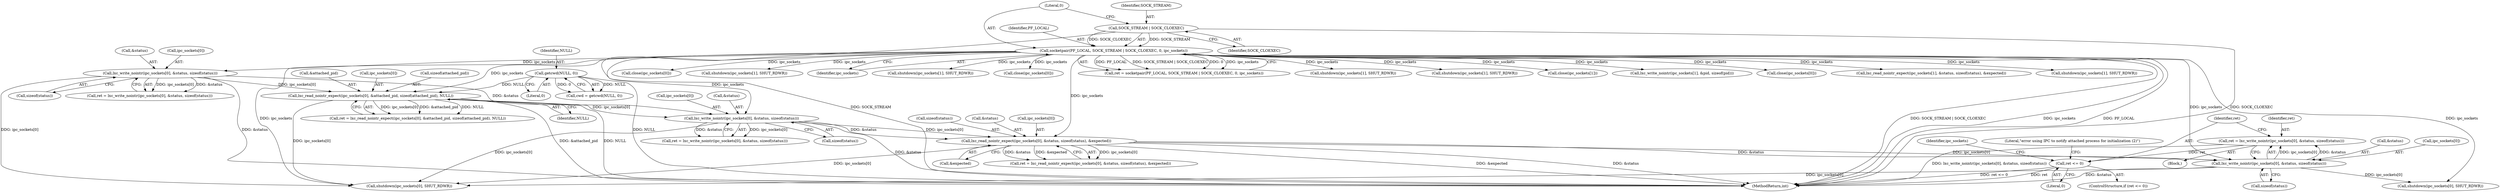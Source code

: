 digraph "0_lxc_5c3fcae78b63ac9dd56e36075903921bd9461f9e_0@API" {
"1000442" [label="(Call,ret = lxc_write_nointr(ipc_sockets[0], &status, sizeof(status)))"];
"1000444" [label="(Call,lxc_write_nointr(ipc_sockets[0], &status, sizeof(status)))"];
"1000257" [label="(Call,socketpair(PF_LOCAL, SOCK_STREAM | SOCK_CLOEXEC, 0, ipc_sockets))"];
"1000259" [label="(Call,SOCK_STREAM | SOCK_CLOEXEC)"];
"1000417" [label="(Call,lxc_read_nointr_expect(ipc_sockets[0], &status, sizeof(status), &expected))"];
"1000396" [label="(Call,lxc_write_nointr(ipc_sockets[0], &status, sizeof(status)))"];
"1000345" [label="(Call,lxc_read_nointr_expect(ipc_sockets[0], &attached_pid, sizeof(attached_pid), NULL))"];
"1000327" [label="(Call,lxc_write_nointr(ipc_sockets[0], &status, sizeof(status)))"];
"1000220" [label="(Call,getcwd(NULL, 0))"];
"1000453" [label="(Call,ret <= 0)"];
"1000498" [label="(Call,close(ipc_sockets[0]))"];
"1000442" [label="(Call,ret = lxc_write_nointr(ipc_sockets[0], &status, sizeof(status)))"];
"1000349" [label="(Call,&attached_pid)"];
"1000452" [label="(ControlStructure,if (ret <= 0))"];
"1000258" [label="(Identifier,PF_LOCAL)"];
"1000423" [label="(Call,sizeof(status))"];
"1000222" [label="(Literal,0)"];
"1000448" [label="(Call,&status)"];
"1000444" [label="(Call,lxc_write_nointr(ipc_sockets[0], &status, sizeof(status)))"];
"1000458" [label="(Literal,\"error using IPC to notify attached process for initialization (2)\")"];
"1000622" [label="(Call,shutdown(ipc_sockets[1], SHUT_RDWR))"];
"1000263" [label="(Identifier,ipc_sockets)"];
"1000331" [label="(Call,&status)"];
"1000550" [label="(Call,shutdown(ipc_sockets[1], SHUT_RDWR))"];
"1000415" [label="(Call,ret = lxc_read_nointr_expect(ipc_sockets[0], &status, sizeof(status), &expected))"];
"1000421" [label="(Call,&status)"];
"1000400" [label="(Call,&status)"];
"1000483" [label="(Call,close(ipc_sockets[0]))"];
"1000658" [label="(MethodReturn,int)"];
"1000255" [label="(Call,ret = socketpair(PF_LOCAL, SOCK_STREAM | SOCK_CLOEXEC, 0, ipc_sockets))"];
"1000572" [label="(Call,shutdown(ipc_sockets[1], SHUT_RDWR))"];
"1000353" [label="(Identifier,NULL)"];
"1000425" [label="(Call,&expected)"];
"1000333" [label="(Call,sizeof(status))"];
"1000262" [label="(Literal,0)"];
"1000648" [label="(Call,shutdown(ipc_sockets[1], SHUT_RDWR))"];
"1000454" [label="(Identifier,ret)"];
"1000346" [label="(Call,ipc_sockets[0])"];
"1000443" [label="(Identifier,ret)"];
"1000345" [label="(Call,lxc_read_nointr_expect(ipc_sockets[0], &attached_pid, sizeof(attached_pid), NULL))"];
"1000218" [label="(Call,cwd = getcwd(NULL, 0))"];
"1000450" [label="(Call,sizeof(status))"];
"1000261" [label="(Identifier,SOCK_CLOEXEC)"];
"1000343" [label="(Call,ret = lxc_read_nointr_expect(ipc_sockets[0], &attached_pid, sizeof(attached_pid), NULL))"];
"1000221" [label="(Identifier,NULL)"];
"1000445" [label="(Call,ipc_sockets[0])"];
"1000478" [label="(Call,shutdown(ipc_sockets[0], SHUT_RDWR))"];
"1000327" [label="(Call,lxc_write_nointr(ipc_sockets[0], &status, sizeof(status)))"];
"1000302" [label="(Call,close(ipc_sockets[1]))"];
"1000257" [label="(Call,socketpair(PF_LOCAL, SOCK_STREAM | SOCK_CLOEXEC, 0, ipc_sockets))"];
"1000632" [label="(Call,lxc_write_nointr(ipc_sockets[1], &pid, sizeof(pid)))"];
"1000397" [label="(Call,ipc_sockets[0])"];
"1000465" [label="(Call,close(ipc_sockets[0]))"];
"1000418" [label="(Call,ipc_sockets[0])"];
"1000462" [label="(Identifier,ipc_sockets)"];
"1000328" [label="(Call,ipc_sockets[0])"];
"1000511" [label="(Call,lxc_read_nointr_expect(ipc_sockets[1], &status, sizeof(status), &expected))"];
"1000528" [label="(Call,shutdown(ipc_sockets[1], SHUT_RDWR))"];
"1000396" [label="(Call,lxc_write_nointr(ipc_sockets[0], &status, sizeof(status)))"];
"1000460" [label="(Call,shutdown(ipc_sockets[0], SHUT_RDWR))"];
"1000259" [label="(Call,SOCK_STREAM | SOCK_CLOEXEC)"];
"1000325" [label="(Call,ret = lxc_write_nointr(ipc_sockets[0], &status, sizeof(status)))"];
"1000417" [label="(Call,lxc_read_nointr_expect(ipc_sockets[0], &status, sizeof(status), &expected))"];
"1000394" [label="(Call,ret = lxc_write_nointr(ipc_sockets[0], &status, sizeof(status)))"];
"1000455" [label="(Literal,0)"];
"1000453" [label="(Call,ret <= 0)"];
"1000297" [label="(Block,)"];
"1000220" [label="(Call,getcwd(NULL, 0))"];
"1000260" [label="(Identifier,SOCK_STREAM)"];
"1000402" [label="(Call,sizeof(status))"];
"1000351" [label="(Call,sizeof(attached_pid))"];
"1000442" -> "1000297"  [label="AST: "];
"1000442" -> "1000444"  [label="CFG: "];
"1000443" -> "1000442"  [label="AST: "];
"1000444" -> "1000442"  [label="AST: "];
"1000454" -> "1000442"  [label="CFG: "];
"1000442" -> "1000658"  [label="DDG: lxc_write_nointr(ipc_sockets[0], &status, sizeof(status))"];
"1000444" -> "1000442"  [label="DDG: ipc_sockets[0]"];
"1000444" -> "1000442"  [label="DDG: &status"];
"1000442" -> "1000453"  [label="DDG: ret"];
"1000444" -> "1000450"  [label="CFG: "];
"1000445" -> "1000444"  [label="AST: "];
"1000448" -> "1000444"  [label="AST: "];
"1000450" -> "1000444"  [label="AST: "];
"1000444" -> "1000658"  [label="DDG: &status"];
"1000257" -> "1000444"  [label="DDG: ipc_sockets"];
"1000417" -> "1000444"  [label="DDG: ipc_sockets[0]"];
"1000417" -> "1000444"  [label="DDG: &status"];
"1000444" -> "1000460"  [label="DDG: ipc_sockets[0]"];
"1000444" -> "1000478"  [label="DDG: ipc_sockets[0]"];
"1000257" -> "1000255"  [label="AST: "];
"1000257" -> "1000263"  [label="CFG: "];
"1000258" -> "1000257"  [label="AST: "];
"1000259" -> "1000257"  [label="AST: "];
"1000262" -> "1000257"  [label="AST: "];
"1000263" -> "1000257"  [label="AST: "];
"1000255" -> "1000257"  [label="CFG: "];
"1000257" -> "1000658"  [label="DDG: SOCK_STREAM | SOCK_CLOEXEC"];
"1000257" -> "1000658"  [label="DDG: ipc_sockets"];
"1000257" -> "1000658"  [label="DDG: PF_LOCAL"];
"1000257" -> "1000255"  [label="DDG: PF_LOCAL"];
"1000257" -> "1000255"  [label="DDG: SOCK_STREAM | SOCK_CLOEXEC"];
"1000257" -> "1000255"  [label="DDG: 0"];
"1000257" -> "1000255"  [label="DDG: ipc_sockets"];
"1000259" -> "1000257"  [label="DDG: SOCK_STREAM"];
"1000259" -> "1000257"  [label="DDG: SOCK_CLOEXEC"];
"1000257" -> "1000302"  [label="DDG: ipc_sockets"];
"1000257" -> "1000327"  [label="DDG: ipc_sockets"];
"1000257" -> "1000345"  [label="DDG: ipc_sockets"];
"1000257" -> "1000396"  [label="DDG: ipc_sockets"];
"1000257" -> "1000417"  [label="DDG: ipc_sockets"];
"1000257" -> "1000460"  [label="DDG: ipc_sockets"];
"1000257" -> "1000465"  [label="DDG: ipc_sockets"];
"1000257" -> "1000478"  [label="DDG: ipc_sockets"];
"1000257" -> "1000483"  [label="DDG: ipc_sockets"];
"1000257" -> "1000498"  [label="DDG: ipc_sockets"];
"1000257" -> "1000511"  [label="DDG: ipc_sockets"];
"1000257" -> "1000528"  [label="DDG: ipc_sockets"];
"1000257" -> "1000550"  [label="DDG: ipc_sockets"];
"1000257" -> "1000572"  [label="DDG: ipc_sockets"];
"1000257" -> "1000622"  [label="DDG: ipc_sockets"];
"1000257" -> "1000632"  [label="DDG: ipc_sockets"];
"1000257" -> "1000648"  [label="DDG: ipc_sockets"];
"1000259" -> "1000261"  [label="CFG: "];
"1000260" -> "1000259"  [label="AST: "];
"1000261" -> "1000259"  [label="AST: "];
"1000262" -> "1000259"  [label="CFG: "];
"1000259" -> "1000658"  [label="DDG: SOCK_STREAM"];
"1000259" -> "1000658"  [label="DDG: SOCK_CLOEXEC"];
"1000417" -> "1000415"  [label="AST: "];
"1000417" -> "1000425"  [label="CFG: "];
"1000418" -> "1000417"  [label="AST: "];
"1000421" -> "1000417"  [label="AST: "];
"1000423" -> "1000417"  [label="AST: "];
"1000425" -> "1000417"  [label="AST: "];
"1000415" -> "1000417"  [label="CFG: "];
"1000417" -> "1000658"  [label="DDG: &expected"];
"1000417" -> "1000658"  [label="DDG: &status"];
"1000417" -> "1000415"  [label="DDG: ipc_sockets[0]"];
"1000417" -> "1000415"  [label="DDG: &status"];
"1000417" -> "1000415"  [label="DDG: &expected"];
"1000396" -> "1000417"  [label="DDG: ipc_sockets[0]"];
"1000396" -> "1000417"  [label="DDG: &status"];
"1000417" -> "1000478"  [label="DDG: ipc_sockets[0]"];
"1000396" -> "1000394"  [label="AST: "];
"1000396" -> "1000402"  [label="CFG: "];
"1000397" -> "1000396"  [label="AST: "];
"1000400" -> "1000396"  [label="AST: "];
"1000402" -> "1000396"  [label="AST: "];
"1000394" -> "1000396"  [label="CFG: "];
"1000396" -> "1000658"  [label="DDG: &status"];
"1000396" -> "1000394"  [label="DDG: ipc_sockets[0]"];
"1000396" -> "1000394"  [label="DDG: &status"];
"1000345" -> "1000396"  [label="DDG: ipc_sockets[0]"];
"1000327" -> "1000396"  [label="DDG: &status"];
"1000396" -> "1000478"  [label="DDG: ipc_sockets[0]"];
"1000345" -> "1000343"  [label="AST: "];
"1000345" -> "1000353"  [label="CFG: "];
"1000346" -> "1000345"  [label="AST: "];
"1000349" -> "1000345"  [label="AST: "];
"1000351" -> "1000345"  [label="AST: "];
"1000353" -> "1000345"  [label="AST: "];
"1000343" -> "1000345"  [label="CFG: "];
"1000345" -> "1000658"  [label="DDG: &attached_pid"];
"1000345" -> "1000658"  [label="DDG: NULL"];
"1000345" -> "1000343"  [label="DDG: ipc_sockets[0]"];
"1000345" -> "1000343"  [label="DDG: &attached_pid"];
"1000345" -> "1000343"  [label="DDG: NULL"];
"1000327" -> "1000345"  [label="DDG: ipc_sockets[0]"];
"1000220" -> "1000345"  [label="DDG: NULL"];
"1000345" -> "1000478"  [label="DDG: ipc_sockets[0]"];
"1000327" -> "1000325"  [label="AST: "];
"1000327" -> "1000333"  [label="CFG: "];
"1000328" -> "1000327"  [label="AST: "];
"1000331" -> "1000327"  [label="AST: "];
"1000333" -> "1000327"  [label="AST: "];
"1000325" -> "1000327"  [label="CFG: "];
"1000327" -> "1000658"  [label="DDG: &status"];
"1000327" -> "1000325"  [label="DDG: ipc_sockets[0]"];
"1000327" -> "1000325"  [label="DDG: &status"];
"1000327" -> "1000478"  [label="DDG: ipc_sockets[0]"];
"1000220" -> "1000218"  [label="AST: "];
"1000220" -> "1000222"  [label="CFG: "];
"1000221" -> "1000220"  [label="AST: "];
"1000222" -> "1000220"  [label="AST: "];
"1000218" -> "1000220"  [label="CFG: "];
"1000220" -> "1000658"  [label="DDG: NULL"];
"1000220" -> "1000218"  [label="DDG: NULL"];
"1000220" -> "1000218"  [label="DDG: 0"];
"1000453" -> "1000452"  [label="AST: "];
"1000453" -> "1000455"  [label="CFG: "];
"1000454" -> "1000453"  [label="AST: "];
"1000455" -> "1000453"  [label="AST: "];
"1000458" -> "1000453"  [label="CFG: "];
"1000462" -> "1000453"  [label="CFG: "];
"1000453" -> "1000658"  [label="DDG: ret <= 0"];
"1000453" -> "1000658"  [label="DDG: ret"];
}
